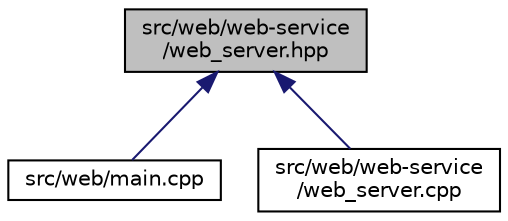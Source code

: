 digraph "src/web/web-service/web_server.hpp"
{
  edge [fontname="Helvetica",fontsize="10",labelfontname="Helvetica",labelfontsize="10"];
  node [fontname="Helvetica",fontsize="10",shape=record];
  Node25 [label="src/web/web-service\l/web_server.hpp",height=0.2,width=0.4,color="black", fillcolor="grey75", style="filled", fontcolor="black"];
  Node25 -> Node26 [dir="back",color="midnightblue",fontsize="10",style="solid",fontname="Helvetica"];
  Node26 [label="src/web/main.cpp",height=0.2,width=0.4,color="black", fillcolor="white", style="filled",URL="$db/d70/web_2main_8cpp.html",tooltip="This file is the entry of the program, it starts a Web service. "];
  Node25 -> Node27 [dir="back",color="midnightblue",fontsize="10",style="solid",fontname="Helvetica"];
  Node27 [label="src/web/web-service\l/web_server.cpp",height=0.2,width=0.4,color="black", fillcolor="white", style="filled",URL="$d0/d32/web__server_8cpp.html",tooltip="This file implements the web server of border router. "];
}
